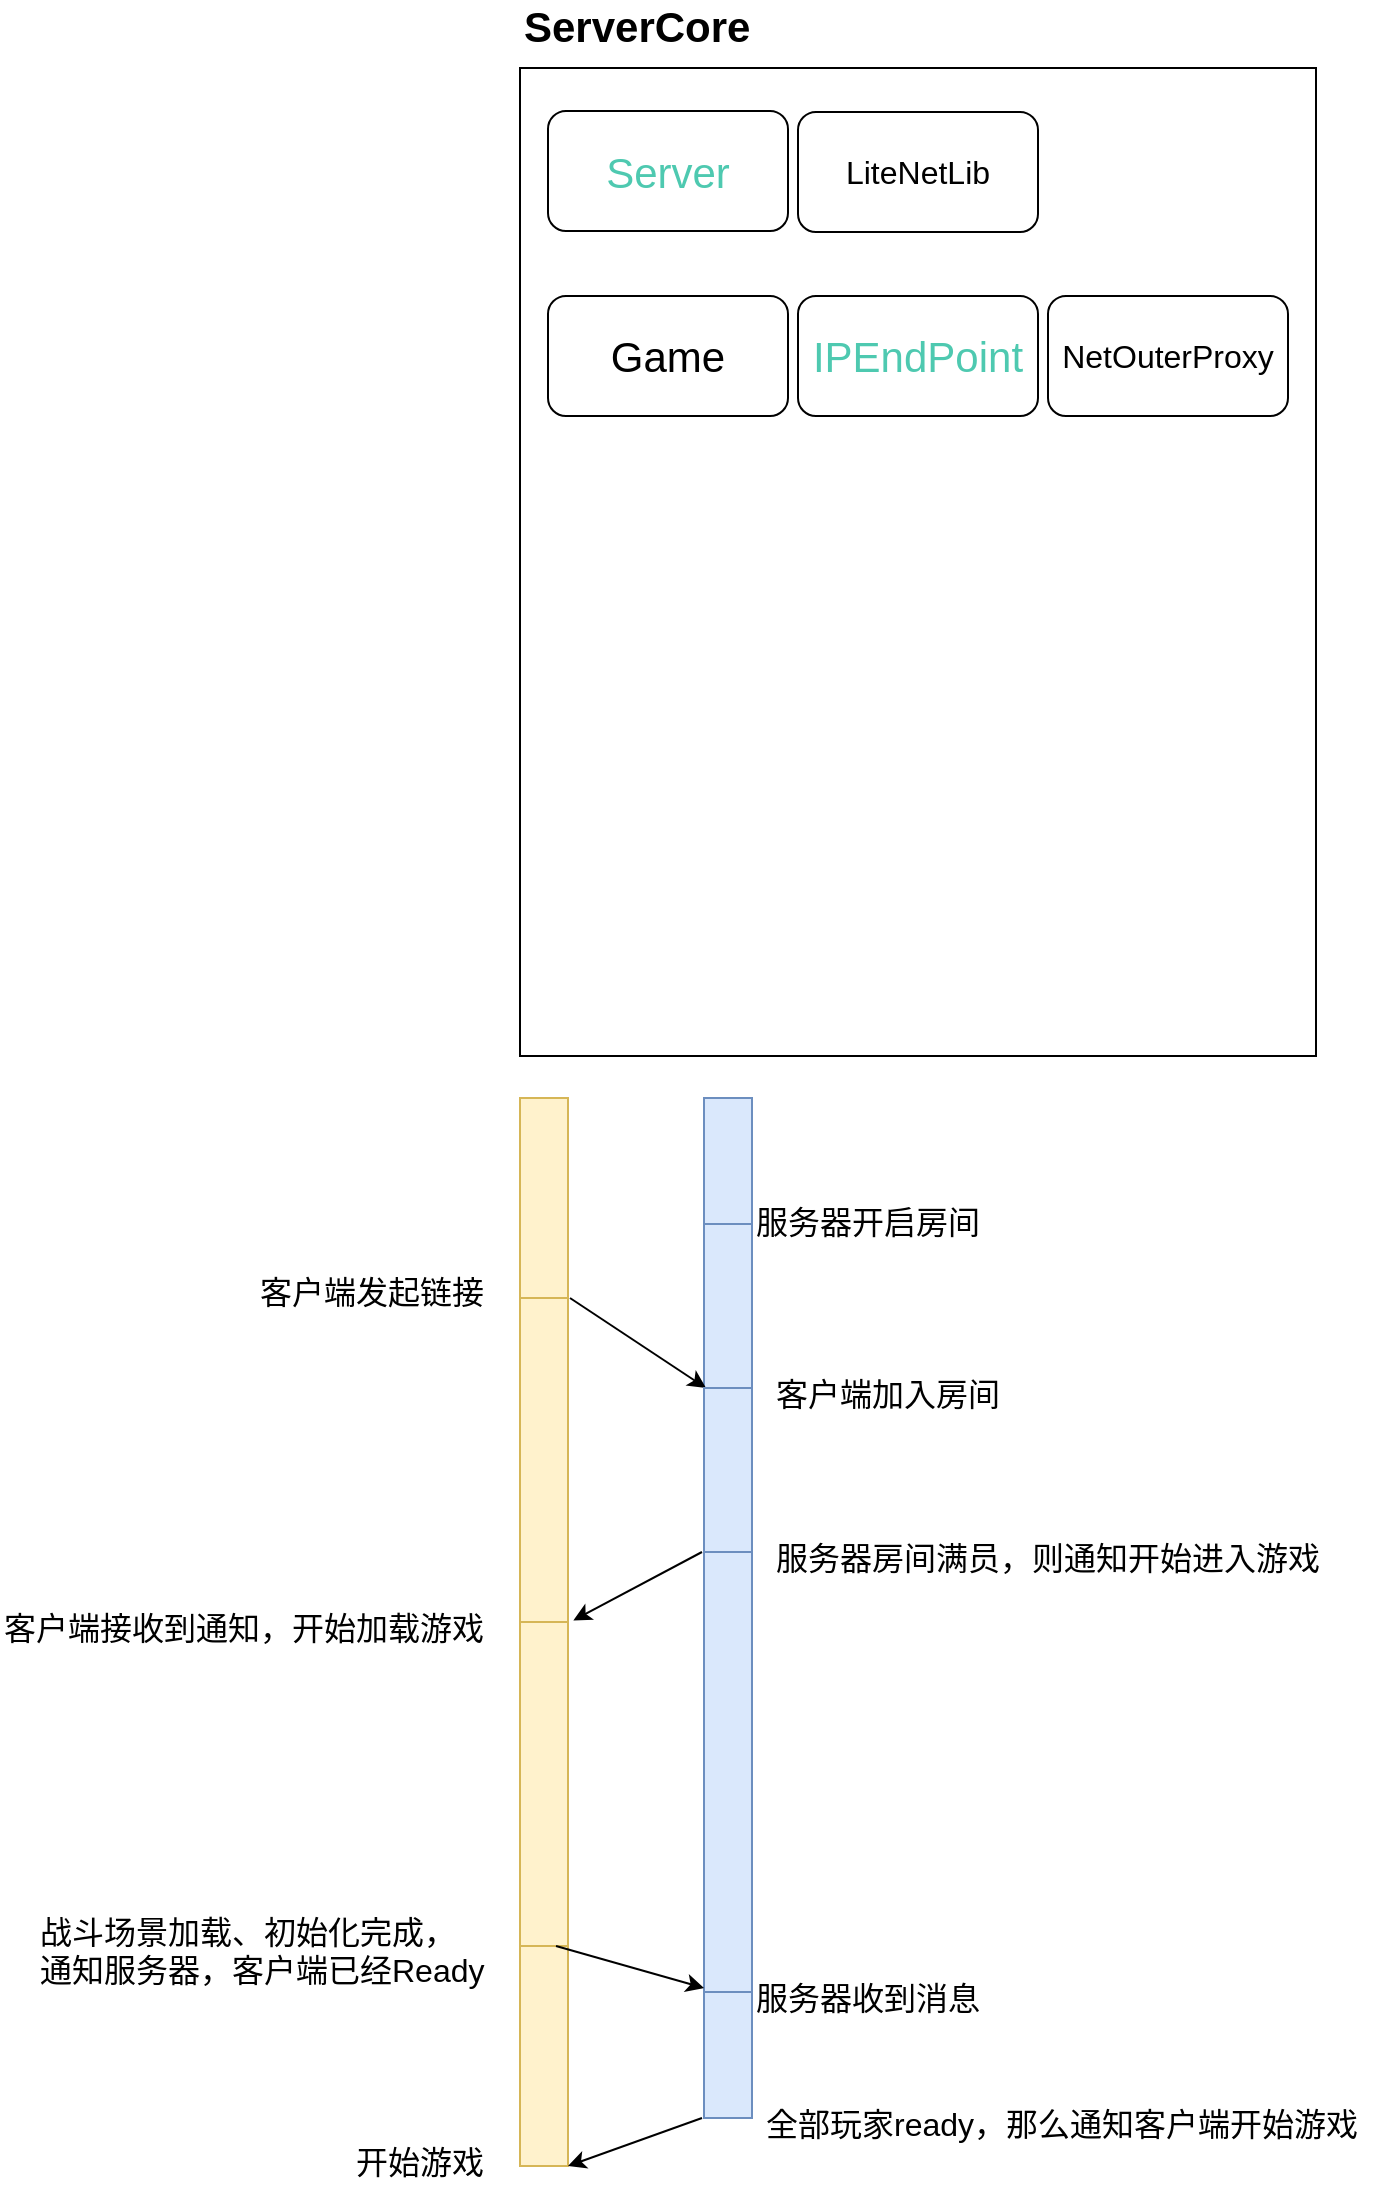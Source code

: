 ﻿<mxfile version="12.2.4" pages="1"><diagram id="IDFSx0hPkVjWr31Ue3LH" name="Page-1"><mxGraphModel dx="780" dy="2092" grid="0" gridSize="10" guides="1" tooltips="1" connect="1" arrows="1" fold="1" page="0" pageScale="1" pageWidth="850" pageHeight="1100" math="0" shadow="0"><root><mxCell id="0"/><mxCell id="1" parent="0"/><mxCell id="2" value="" style="rounded=0;whiteSpace=wrap;html=1;horizontal=0;verticalAlign=bottom;" parent="1" vertex="1"><mxGeometry x="119" y="-485" width="398" height="494" as="geometry"/></mxCell><mxCell id="3" value="ServerCore" style="text;html=1;strokeColor=none;fillColor=none;align=left;verticalAlign=middle;whiteSpace=wrap;rounded=0;fontColor=#000000;fontSize=21;fontStyle=1" parent="1" vertex="1"><mxGeometry x="119" y="-516" width="74" height="20" as="geometry"/></mxCell><mxCell id="6" value="&lt;font color=&quot;#4ec9b0&quot;&gt;Server&lt;/font&gt;" style="rounded=1;whiteSpace=wrap;html=1;fontSize=21;fontColor=#000000;" parent="1" vertex="1"><mxGeometry x="133" y="-463.5" width="120" height="60" as="geometry"/></mxCell><mxCell id="7" value="Game" style="rounded=1;whiteSpace=wrap;html=1;fontSize=21;fontColor=#000000;" parent="1" vertex="1"><mxGeometry x="133" y="-371" width="120" height="60" as="geometry"/></mxCell><mxCell id="8" value="&lt;font color=&quot;#4ec9b0&quot;&gt;IPEndPoint&lt;br&gt;&lt;/font&gt;" style="rounded=1;whiteSpace=wrap;html=1;fontSize=21;fontColor=#000000;" parent="1" vertex="1"><mxGeometry x="258" y="-371" width="120" height="60" as="geometry"/></mxCell><mxCell id="9" value="NetOuterProxy" style="rounded=1;whiteSpace=wrap;html=1;fontSize=16;fontColor=#000000;" parent="1" vertex="1"><mxGeometry x="383" y="-371" width="120" height="60" as="geometry"/></mxCell><mxCell id="10" value="LiteNetLib" style="rounded=1;whiteSpace=wrap;html=1;fontSize=16;fontColor=#000000;" parent="1" vertex="1"><mxGeometry x="258" y="-463" width="120" height="60" as="geometry"/></mxCell><mxCell id="12" value="" style="rounded=0;whiteSpace=wrap;html=1;fontSize=16;fillColor=#fff2cc;strokeColor=#d6b656;" parent="1" vertex="1"><mxGeometry x="119" y="30" width="24" height="100" as="geometry"/></mxCell><mxCell id="13" value="" style="rounded=0;whiteSpace=wrap;html=1;fontSize=16;fillColor=#dae8fc;strokeColor=#6c8ebf;" parent="1" vertex="1"><mxGeometry x="211" y="30" width="24" height="63" as="geometry"/></mxCell><mxCell id="14" value="服务器开启房间" style="text;html=1;resizable=0;points=[];autosize=1;align=left;verticalAlign=top;spacingTop=-4;fontSize=16;fontColor=#000000;" parent="1" vertex="1"><mxGeometry x="235" y="80" width="122" height="19" as="geometry"/></mxCell><mxCell id="15" value="" style="rounded=0;whiteSpace=wrap;html=1;fontSize=16;fillColor=#dae8fc;strokeColor=#6c8ebf;" parent="1" vertex="1"><mxGeometry x="211" y="93" width="24" height="82" as="geometry"/></mxCell><mxCell id="16" value="客户端发起链接&lt;br&gt;" style="text;html=1;resizable=0;points=[];autosize=1;align=left;verticalAlign=top;spacingTop=-4;fontSize=16;fontColor=#000000;" parent="1" vertex="1"><mxGeometry x="-13" y="115" width="122" height="19" as="geometry"/></mxCell><mxCell id="19" value="" style="endArrow=classic;html=1;fontSize=16;fontColor=#000000;entryX=0.042;entryY=0;entryDx=0;entryDy=0;entryPerimeter=0;" parent="1" target="21" edge="1"><mxGeometry width="50" height="50" relative="1" as="geometry"><mxPoint x="144" y="130" as="sourcePoint"/><mxPoint x="43" y="196" as="targetPoint"/></mxGeometry></mxCell><mxCell id="20" value="客户端加入房间" style="text;html=1;resizable=0;points=[];autosize=1;align=left;verticalAlign=top;spacingTop=-4;fontSize=16;fontColor=#000000;" parent="1" vertex="1"><mxGeometry x="245" y="165.5" width="122" height="19" as="geometry"/></mxCell><mxCell id="21" value="" style="rounded=0;whiteSpace=wrap;html=1;fontSize=16;fillColor=#dae8fc;strokeColor=#6c8ebf;" parent="1" vertex="1"><mxGeometry x="211" y="175" width="24" height="82" as="geometry"/></mxCell><mxCell id="22" value="服务器房间满员，则通知开始进入游戏" style="text;html=1;resizable=0;points=[];autosize=1;align=left;verticalAlign=top;spacingTop=-4;fontSize=16;fontColor=#000000;" parent="1" vertex="1"><mxGeometry x="245" y="247.5" width="282" height="19" as="geometry"/></mxCell><mxCell id="23" value="" style="rounded=0;whiteSpace=wrap;html=1;fontSize=16;fillColor=#fff2cc;strokeColor=#d6b656;" parent="1" vertex="1"><mxGeometry x="119" y="130" width="24" height="162" as="geometry"/></mxCell><mxCell id="24" value="" style="endArrow=classic;html=1;fontSize=16;fontColor=#000000;entryX=1.112;entryY=0.995;entryDx=0;entryDy=0;entryPerimeter=0;" parent="1" target="23" edge="1"><mxGeometry width="50" height="50" relative="1" as="geometry"><mxPoint x="210" y="257" as="sourcePoint"/><mxPoint x="67" y="313" as="targetPoint"/></mxGeometry></mxCell><mxCell id="25" value="客户端接收到通知，开始加载游戏" style="text;html=1;resizable=0;points=[];autosize=1;align=left;verticalAlign=top;spacingTop=-4;fontSize=16;fontColor=#000000;" parent="1" vertex="1"><mxGeometry x="-141" y="282.5" width="250" height="19" as="geometry"/></mxCell><mxCell id="26" value="" style="rounded=0;whiteSpace=wrap;html=1;fontSize=16;fillColor=#fff2cc;strokeColor=#d6b656;" parent="1" vertex="1"><mxGeometry x="119" y="292" width="24" height="162" as="geometry"/></mxCell><mxCell id="27" value="战斗场景加载、初始化完成，&lt;br&gt;通知服务器，客户端已经Ready" style="text;html=1;resizable=0;points=[];autosize=1;align=left;verticalAlign=top;spacingTop=-4;fontSize=16;fontColor=#000000;" parent="1" vertex="1"><mxGeometry x="-123" y="435" width="232" height="38" as="geometry"/></mxCell><mxCell id="28" value="" style="rounded=0;whiteSpace=wrap;html=1;fontSize=16;fillColor=#fff2cc;strokeColor=#d6b656;" parent="1" vertex="1"><mxGeometry x="119" y="454" width="24" height="110" as="geometry"/></mxCell><mxCell id="29" value="" style="rounded=0;whiteSpace=wrap;html=1;fontSize=16;fillColor=#dae8fc;strokeColor=#6c8ebf;" parent="1" vertex="1"><mxGeometry x="211" y="257" width="24" height="220" as="geometry"/></mxCell><mxCell id="30" value="" style="endArrow=classic;html=1;fontSize=16;fontColor=#000000;exitX=0.75;exitY=0;exitDx=0;exitDy=0;entryX=0;entryY=0.991;entryDx=0;entryDy=0;entryPerimeter=0;" parent="1" source="28" target="29" edge="1"><mxGeometry width="50" height="50" relative="1" as="geometry"><mxPoint x="-43" y="635" as="sourcePoint"/><mxPoint x="7" y="585" as="targetPoint"/></mxGeometry></mxCell><mxCell id="32" value="" style="rounded=0;whiteSpace=wrap;html=1;fontSize=16;fillColor=#dae8fc;strokeColor=#6c8ebf;" parent="1" vertex="1"><mxGeometry x="211" y="477" width="24" height="63" as="geometry"/></mxCell><mxCell id="33" value="" style="endArrow=classic;html=1;fontSize=16;fontColor=#000000;entryX=1;entryY=1;entryDx=0;entryDy=0;entryPerimeter=0;" parent="1" target="28" edge="1"><mxGeometry width="50" height="50" relative="1" as="geometry"><mxPoint x="210" y="540" as="sourcePoint"/><mxPoint x="43" y="585" as="targetPoint"/></mxGeometry></mxCell><mxCell id="34" value="服务器收到消息" style="text;html=1;resizable=0;points=[];autosize=1;align=left;verticalAlign=top;spacingTop=-4;fontSize=16;fontColor=#000000;" parent="1" vertex="1"><mxGeometry x="235" y="467.5" width="122" height="19" as="geometry"/></mxCell><mxCell id="35" value="全部玩家ready，那么通知客户端开始游戏" style="text;html=1;resizable=0;points=[];autosize=1;align=left;verticalAlign=top;spacingTop=-4;fontSize=16;fontColor=#000000;" parent="1" vertex="1"><mxGeometry x="240" y="530.5" width="306" height="19" as="geometry"/></mxCell><mxCell id="36" value="开始游戏" style="text;html=1;resizable=0;points=[];autosize=1;align=left;verticalAlign=top;spacingTop=-4;fontSize=16;fontColor=#000000;" parent="1" vertex="1"><mxGeometry x="35" y="549.5" width="74" height="19" as="geometry"/></mxCell></root></mxGraphModel></diagram></mxfile>